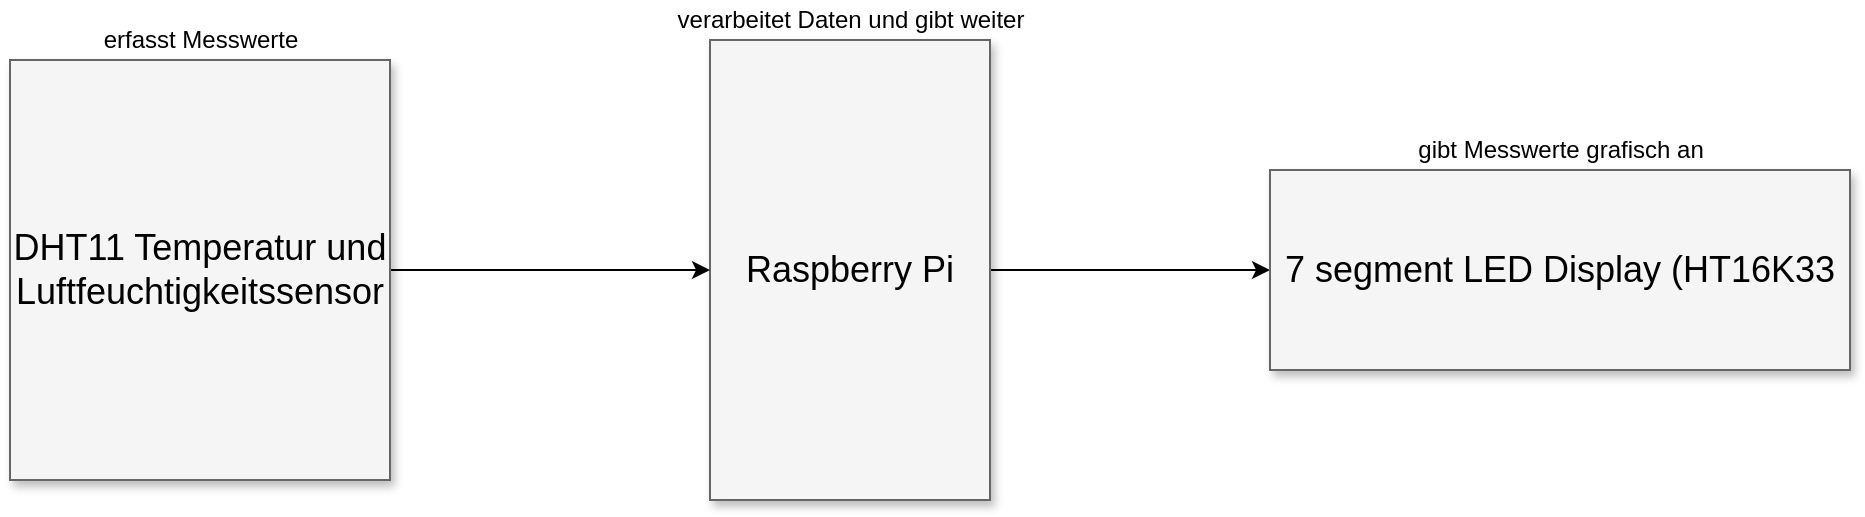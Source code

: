 <mxfile version="17.2.4" type="device"><diagram name="Page-1" id="90a13364-a465-7bf4-72fc-28e22215d7a0"><mxGraphModel dx="1422" dy="865" grid="1" gridSize="10" guides="1" tooltips="1" connect="1" arrows="1" fold="1" page="1" pageScale="1.5" pageWidth="1169" pageHeight="826" background="none" math="0" shadow="0"><root><mxCell id="0" style=";html=1;"/><mxCell id="1" style=";html=1;" parent="0"/><mxCell id="YHuqm0Hs5YagEa2prhj9-8" style="edgeStyle=orthogonalEdgeStyle;rounded=0;orthogonalLoop=1;jettySize=auto;html=1;entryX=0;entryY=0.5;entryDx=0;entryDy=0;" parent="1" source="3a17f1ce550125da-2" target="YHuqm0Hs5YagEa2prhj9-4" edge="1"><mxGeometry relative="1" as="geometry"/></mxCell><mxCell id="3a17f1ce550125da-2" value="Raspberry Pi" style="whiteSpace=wrap;html=1;shadow=1;fontSize=18;fillColor=#f5f5f5;strokeColor=#666666;" parent="1" vertex="1"><mxGeometry x="430" y="160" width="140" height="230" as="geometry"/></mxCell><mxCell id="YHuqm0Hs5YagEa2prhj9-4" value="7 segment LED Display (HT16K33" style="whiteSpace=wrap;html=1;shadow=1;fontSize=18;fillColor=#f5f5f5;strokeColor=#666666;" parent="1" vertex="1"><mxGeometry x="710" y="225" width="290" height="100" as="geometry"/></mxCell><mxCell id="YHuqm0Hs5YagEa2prhj9-7" style="edgeStyle=orthogonalEdgeStyle;rounded=0;orthogonalLoop=1;jettySize=auto;html=1;entryX=0;entryY=0.5;entryDx=0;entryDy=0;" parent="1" source="YHuqm0Hs5YagEa2prhj9-6" target="3a17f1ce550125da-2" edge="1"><mxGeometry relative="1" as="geometry"/></mxCell><mxCell id="YHuqm0Hs5YagEa2prhj9-6" value="DHT11 Temperatur und Luftfeuchtigkeitssensor" style="whiteSpace=wrap;html=1;shadow=1;fontSize=18;fillColor=#f5f5f5;strokeColor=#666666;" parent="1" vertex="1"><mxGeometry x="80" y="170" width="190" height="210" as="geometry"/></mxCell><mxCell id="3_sM9R1v2HWMcuwujUXX-2" value="erfasst Messwerte" style="text;html=1;align=center;verticalAlign=middle;resizable=0;points=[];autosize=1;strokeColor=none;fillColor=none;" vertex="1" parent="1"><mxGeometry x="120" y="150" width="110" height="20" as="geometry"/></mxCell><mxCell id="3_sM9R1v2HWMcuwujUXX-4" value="verarbeitet Daten und gibt weiter&lt;br&gt;" style="text;html=1;align=center;verticalAlign=middle;resizable=0;points=[];autosize=1;strokeColor=none;fillColor=none;" vertex="1" parent="1"><mxGeometry x="405" y="140" width="190" height="20" as="geometry"/></mxCell><mxCell id="3_sM9R1v2HWMcuwujUXX-5" value="gibt Messwerte grafisch an&lt;br&gt;" style="text;html=1;align=center;verticalAlign=middle;resizable=0;points=[];autosize=1;strokeColor=none;fillColor=none;" vertex="1" parent="1"><mxGeometry x="775" y="205" width="160" height="20" as="geometry"/></mxCell></root></mxGraphModel></diagram></mxfile>